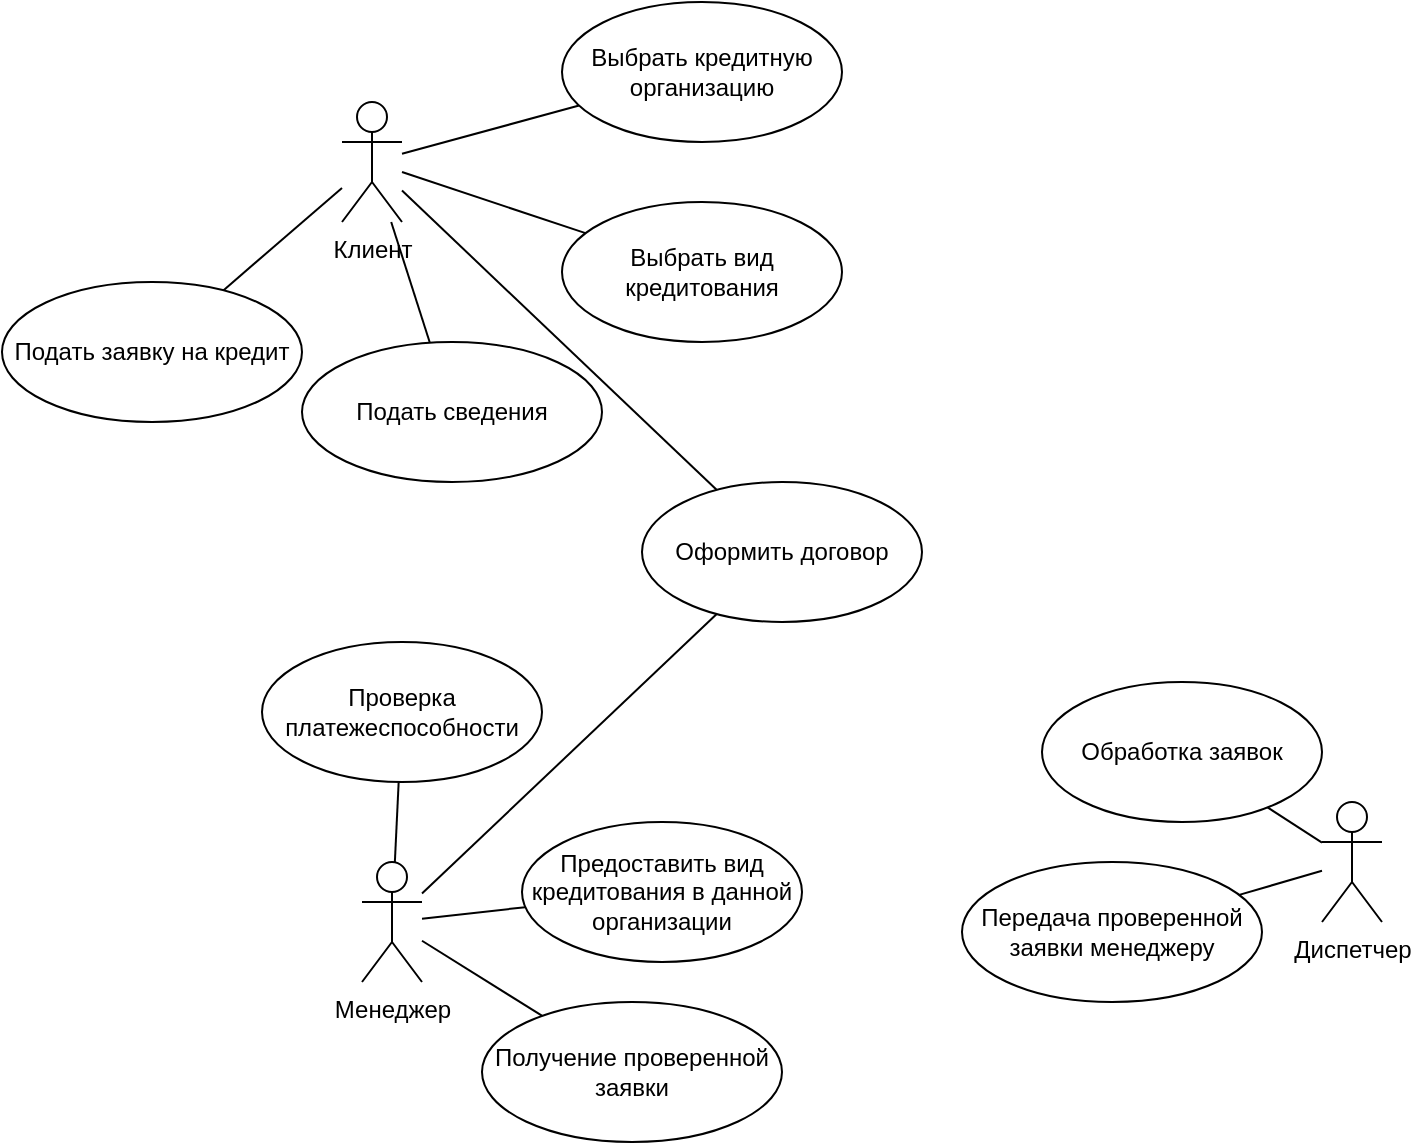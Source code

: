 <mxfile version="15.3.2" type="github"><diagram id="YcuowkEEjXzd5HI7_TAc" name="Page-1"><mxGraphModel dx="1422" dy="801" grid="1" gridSize="10" guides="1" tooltips="1" connect="1" arrows="1" fold="1" page="1" pageScale="1" pageWidth="827" pageHeight="1169" math="0" shadow="0"><root><mxCell id="0"/><mxCell id="1" parent="0"/><mxCell id="-ZqQXuWoFtTnUfQgecrW-25" style="rounded=0;orthogonalLoop=1;jettySize=auto;html=1;endArrow=none;endFill=0;" edge="1" parent="1" source="-ZqQXuWoFtTnUfQgecrW-30" target="-ZqQXuWoFtTnUfQgecrW-38"><mxGeometry relative="1" as="geometry"><mxPoint x="220" y="200" as="sourcePoint"/></mxGeometry></mxCell><mxCell id="-ZqQXuWoFtTnUfQgecrW-26" style="edgeStyle=none;rounded=0;orthogonalLoop=1;jettySize=auto;html=1;endArrow=none;endFill=0;" edge="1" parent="1" source="-ZqQXuWoFtTnUfQgecrW-30" target="-ZqQXuWoFtTnUfQgecrW-32"><mxGeometry relative="1" as="geometry"/></mxCell><mxCell id="-ZqQXuWoFtTnUfQgecrW-27" style="edgeStyle=none;rounded=0;orthogonalLoop=1;jettySize=auto;html=1;endArrow=none;endFill=0;" edge="1" parent="1" source="-ZqQXuWoFtTnUfQgecrW-30" target="-ZqQXuWoFtTnUfQgecrW-31"><mxGeometry relative="1" as="geometry"/></mxCell><mxCell id="-ZqQXuWoFtTnUfQgecrW-28" style="edgeStyle=none;rounded=0;orthogonalLoop=1;jettySize=auto;html=1;endArrow=none;endFill=0;" edge="1" parent="1" source="-ZqQXuWoFtTnUfQgecrW-30" target="-ZqQXuWoFtTnUfQgecrW-39"><mxGeometry relative="1" as="geometry"/></mxCell><mxCell id="-ZqQXuWoFtTnUfQgecrW-29" style="edgeStyle=none;rounded=0;orthogonalLoop=1;jettySize=auto;html=1;endArrow=none;endFill=0;" edge="1" parent="1" source="-ZqQXuWoFtTnUfQgecrW-30" target="-ZqQXuWoFtTnUfQgecrW-40"><mxGeometry relative="1" as="geometry"/></mxCell><mxCell id="-ZqQXuWoFtTnUfQgecrW-30" value="Клиент" style="shape=umlActor;verticalLabelPosition=bottom;verticalAlign=top;html=1;" vertex="1" parent="1"><mxGeometry x="230" y="160" width="30" height="60" as="geometry"/></mxCell><mxCell id="-ZqQXuWoFtTnUfQgecrW-31" value="Подать заявку на кредит" style="ellipse;whiteSpace=wrap;html=1;" vertex="1" parent="1"><mxGeometry x="60" y="250" width="150" height="70" as="geometry"/></mxCell><mxCell id="-ZqQXuWoFtTnUfQgecrW-32" value="Подать сведения" style="ellipse;whiteSpace=wrap;html=1;" vertex="1" parent="1"><mxGeometry x="210" y="280" width="150" height="70" as="geometry"/></mxCell><mxCell id="-ZqQXuWoFtTnUfQgecrW-33" style="edgeStyle=none;rounded=0;orthogonalLoop=1;jettySize=auto;html=1;endArrow=none;endFill=0;" edge="1" parent="1" source="-ZqQXuWoFtTnUfQgecrW-37" target="-ZqQXuWoFtTnUfQgecrW-38"><mxGeometry relative="1" as="geometry"/></mxCell><mxCell id="-ZqQXuWoFtTnUfQgecrW-34" style="edgeStyle=none;rounded=0;orthogonalLoop=1;jettySize=auto;html=1;endArrow=none;endFill=0;" edge="1" parent="1" source="-ZqQXuWoFtTnUfQgecrW-37" target="-ZqQXuWoFtTnUfQgecrW-41"><mxGeometry relative="1" as="geometry"/></mxCell><mxCell id="-ZqQXuWoFtTnUfQgecrW-35" style="edgeStyle=none;rounded=0;orthogonalLoop=1;jettySize=auto;html=1;endArrow=none;endFill=0;" edge="1" parent="1" source="-ZqQXuWoFtTnUfQgecrW-37" target="-ZqQXuWoFtTnUfQgecrW-42"><mxGeometry relative="1" as="geometry"/></mxCell><mxCell id="-ZqQXuWoFtTnUfQgecrW-36" style="edgeStyle=none;rounded=0;orthogonalLoop=1;jettySize=auto;html=1;endArrow=none;endFill=0;" edge="1" parent="1" source="-ZqQXuWoFtTnUfQgecrW-37" target="-ZqQXuWoFtTnUfQgecrW-48"><mxGeometry relative="1" as="geometry"/></mxCell><mxCell id="-ZqQXuWoFtTnUfQgecrW-37" value="Менеджер" style="shape=umlActor;verticalLabelPosition=bottom;verticalAlign=top;html=1;" vertex="1" parent="1"><mxGeometry x="240" y="540" width="30" height="60" as="geometry"/></mxCell><mxCell id="-ZqQXuWoFtTnUfQgecrW-38" value="Оформить договор" style="ellipse;whiteSpace=wrap;html=1;" vertex="1" parent="1"><mxGeometry x="380" y="350" width="140" height="70" as="geometry"/></mxCell><mxCell id="-ZqQXuWoFtTnUfQgecrW-39" value="Выбрать кредитную организацию" style="ellipse;whiteSpace=wrap;html=1;" vertex="1" parent="1"><mxGeometry x="340" y="110" width="140" height="70" as="geometry"/></mxCell><mxCell id="-ZqQXuWoFtTnUfQgecrW-40" value="Выбрать вид кредитования" style="ellipse;whiteSpace=wrap;html=1;" vertex="1" parent="1"><mxGeometry x="340" y="210" width="140" height="70" as="geometry"/></mxCell><mxCell id="-ZqQXuWoFtTnUfQgecrW-41" value="Предоставить вид кредитования в данной организации" style="ellipse;whiteSpace=wrap;html=1;" vertex="1" parent="1"><mxGeometry x="320" y="520" width="140" height="70" as="geometry"/></mxCell><mxCell id="-ZqQXuWoFtTnUfQgecrW-42" value="Проверка платежеспособности" style="ellipse;whiteSpace=wrap;html=1;" vertex="1" parent="1"><mxGeometry x="190" y="430" width="140" height="70" as="geometry"/></mxCell><mxCell id="-ZqQXuWoFtTnUfQgecrW-43" style="edgeStyle=none;rounded=0;orthogonalLoop=1;jettySize=auto;html=1;endArrow=none;endFill=0;" edge="1" parent="1" source="-ZqQXuWoFtTnUfQgecrW-45" target="-ZqQXuWoFtTnUfQgecrW-46"><mxGeometry relative="1" as="geometry"/></mxCell><mxCell id="-ZqQXuWoFtTnUfQgecrW-44" style="edgeStyle=none;rounded=0;orthogonalLoop=1;jettySize=auto;html=1;endArrow=none;endFill=0;" edge="1" parent="1" source="-ZqQXuWoFtTnUfQgecrW-45" target="-ZqQXuWoFtTnUfQgecrW-47"><mxGeometry relative="1" as="geometry"/></mxCell><mxCell id="-ZqQXuWoFtTnUfQgecrW-45" value="Диспетчер" style="shape=umlActor;verticalLabelPosition=bottom;verticalAlign=top;html=1;" vertex="1" parent="1"><mxGeometry x="720" y="510" width="30" height="60" as="geometry"/></mxCell><mxCell id="-ZqQXuWoFtTnUfQgecrW-46" value="Обработка заявок" style="ellipse;whiteSpace=wrap;html=1;" vertex="1" parent="1"><mxGeometry x="580" y="450" width="140" height="70" as="geometry"/></mxCell><mxCell id="-ZqQXuWoFtTnUfQgecrW-47" value="Передача проверенной заявки менеджеру" style="ellipse;whiteSpace=wrap;html=1;" vertex="1" parent="1"><mxGeometry x="540" y="540" width="150" height="70" as="geometry"/></mxCell><mxCell id="-ZqQXuWoFtTnUfQgecrW-48" value="Получение проверенной заявки" style="ellipse;whiteSpace=wrap;html=1;" vertex="1" parent="1"><mxGeometry x="300" y="610" width="150" height="70" as="geometry"/></mxCell></root></mxGraphModel></diagram></mxfile>